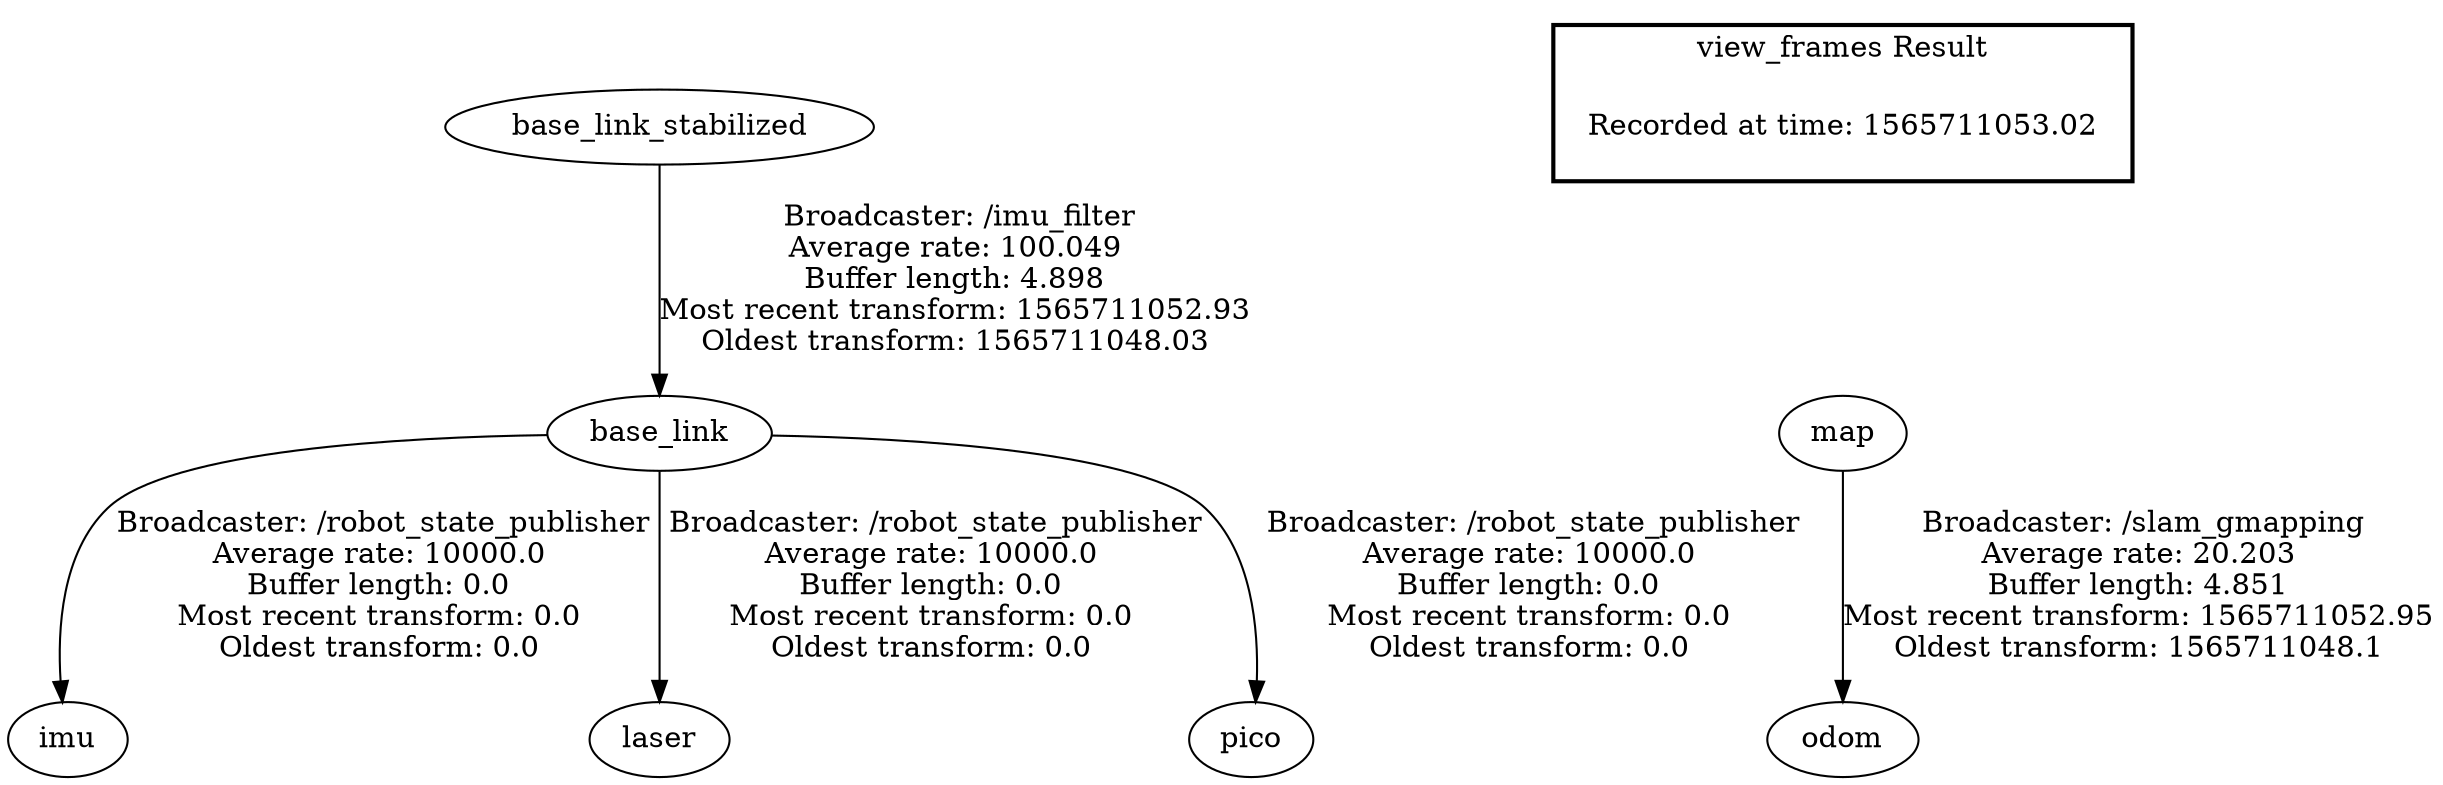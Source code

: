 digraph G {
"base_link" -> "imu"[label=" Broadcaster: /robot_state_publisher\nAverage rate: 10000.0\nBuffer length: 0.0\nMost recent transform: 0.0\nOldest transform: 0.0\n"];
"base_link_stabilized" -> "base_link"[label=" Broadcaster: /imu_filter\nAverage rate: 100.049\nBuffer length: 4.898\nMost recent transform: 1565711052.93\nOldest transform: 1565711048.03\n"];
"base_link" -> "laser"[label=" Broadcaster: /robot_state_publisher\nAverage rate: 10000.0\nBuffer length: 0.0\nMost recent transform: 0.0\nOldest transform: 0.0\n"];
"map" -> "odom"[label=" Broadcaster: /slam_gmapping\nAverage rate: 20.203\nBuffer length: 4.851\nMost recent transform: 1565711052.95\nOldest transform: 1565711048.1\n"];
"base_link" -> "pico"[label=" Broadcaster: /robot_state_publisher\nAverage rate: 10000.0\nBuffer length: 0.0\nMost recent transform: 0.0\nOldest transform: 0.0\n"];
edge [style=invis];
 subgraph cluster_legend { style=bold; color=black; label ="view_frames Result";
"Recorded at time: 1565711053.02"[ shape=plaintext ] ;
}->"map";
}